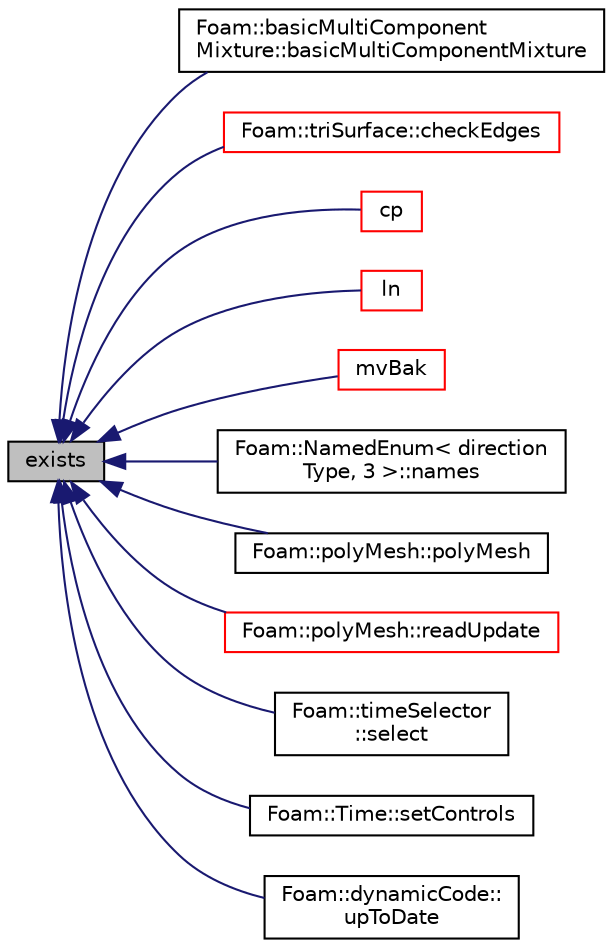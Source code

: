 digraph "exists"
{
  bgcolor="transparent";
  edge [fontname="Helvetica",fontsize="10",labelfontname="Helvetica",labelfontsize="10"];
  node [fontname="Helvetica",fontsize="10",shape=record];
  rankdir="LR";
  Node117082 [label="exists",height=0.2,width=0.4,color="black", fillcolor="grey75", style="filled", fontcolor="black"];
  Node117082 -> Node117083 [dir="back",color="midnightblue",fontsize="10",style="solid",fontname="Helvetica"];
  Node117083 [label="Foam::basicMultiComponent\lMixture::basicMultiComponentMixture",height=0.2,width=0.4,color="black",URL="$a31469.html#a0fe94f86bf8dbfeaac593408b5f7c393",tooltip="Construct from dictionary, species names, mesh and phase name. "];
  Node117082 -> Node117084 [dir="back",color="midnightblue",fontsize="10",style="solid",fontname="Helvetica"];
  Node117084 [label="Foam::triSurface::checkEdges",height=0.2,width=0.4,color="red",URL="$a31961.html#a90f5f9407a227d55df8fa9120de9f122",tooltip="Check triply (or more) connected edges. "];
  Node117082 -> Node117087 [dir="back",color="midnightblue",fontsize="10",style="solid",fontname="Helvetica"];
  Node117087 [label="cp",height=0.2,width=0.4,color="red",URL="$a21851.html#a90b626bb0848617906ac62a5570c010f",tooltip="Copy, recursively if necessary, the source to the destination. "];
  Node117082 -> Node117091 [dir="back",color="midnightblue",fontsize="10",style="solid",fontname="Helvetica"];
  Node117091 [label="ln",height=0.2,width=0.4,color="red",URL="$a21851.html#aea60636e831c1465e94c96bf1afdce2f",tooltip="Create a softlink. dst should not exist. Returns true if successful. "];
  Node117082 -> Node117097 [dir="back",color="midnightblue",fontsize="10",style="solid",fontname="Helvetica"];
  Node117097 [label="mvBak",height=0.2,width=0.4,color="red",URL="$a21851.html#a0d7f73e589eebf0d491bfc4213148bbc",tooltip="Rename to a corresponding backup file. "];
  Node117082 -> Node117099 [dir="back",color="midnightblue",fontsize="10",style="solid",fontname="Helvetica"];
  Node117099 [label="Foam::NamedEnum\< direction\lType, 3 \>::names",height=0.2,width=0.4,color="black",URL="$a27113.html#a7350da3a0edd92cd11e6c479c9967dc8"];
  Node117082 -> Node117100 [dir="back",color="midnightblue",fontsize="10",style="solid",fontname="Helvetica"];
  Node117100 [label="Foam::polyMesh::polyMesh",height=0.2,width=0.4,color="black",URL="$a28565.html#a86bfdf5a1dd18f6959dc33e02dbe89c1",tooltip="Construct from IOobject. "];
  Node117082 -> Node117101 [dir="back",color="midnightblue",fontsize="10",style="solid",fontname="Helvetica"];
  Node117101 [label="Foam::polyMesh::readUpdate",height=0.2,width=0.4,color="red",URL="$a28565.html#a9d298b9dbcdbe96c85e7ea556233a8c2",tooltip="Update the mesh based on the mesh files saved in. "];
  Node117082 -> Node117104 [dir="back",color="midnightblue",fontsize="10",style="solid",fontname="Helvetica"];
  Node117104 [label="Foam::timeSelector\l::select",height=0.2,width=0.4,color="black",URL="$a27465.html#aff23faf6fd7ed47ea9628c6daa0d16ab",tooltip="Return the set of times selected based on the argList options. "];
  Node117082 -> Node117105 [dir="back",color="midnightblue",fontsize="10",style="solid",fontname="Helvetica"];
  Node117105 [label="Foam::Time::setControls",height=0.2,width=0.4,color="black",URL="$a27457.html#a8e7c44db2e98bebfcc1a22d512cd7b34",tooltip="Set the controls from the current controlDict. "];
  Node117082 -> Node117106 [dir="back",color="midnightblue",fontsize="10",style="solid",fontname="Helvetica"];
  Node117106 [label="Foam::dynamicCode::\lupToDate",height=0.2,width=0.4,color="black",URL="$a27189.html#a5f9fc6ce737a5e86eb4a3ab11eabfec2",tooltip="Verify if the copied code is up-to-date, based on Make/SHA1Digest. "];
}
